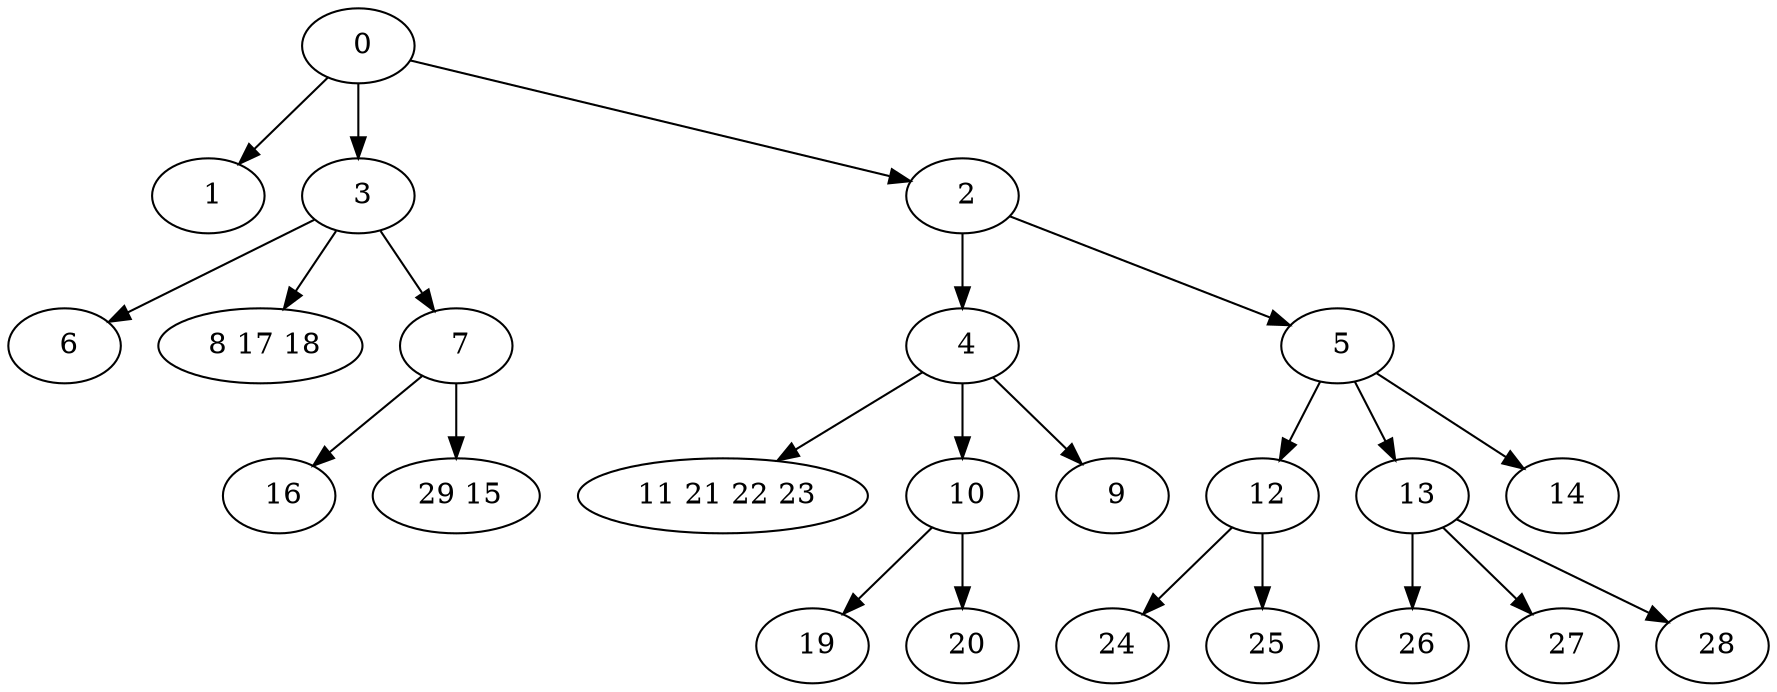 digraph mytree {
" 0" -> " 1";
" 0" -> " 3";
" 0" -> " 2";
" 1";
" 3" -> " 6";
" 3" -> " 8 17 18";
" 3" -> " 7";
" 2" -> " 4";
" 2" -> " 5";
" 4" -> " 11 21 22 23";
" 4" -> " 10";
" 4" -> " 9";
" 5" -> " 12";
" 5" -> " 13";
" 5" -> " 14";
" 24";
" 12" -> " 24";
" 12" -> " 25";
" 6";
" 8 17 18";
" 11 21 22 23";
" 10" -> " 19";
" 10" -> " 20";
" 19";
" 7" -> " 16";
" 7" -> " 29 15";
" 13" -> " 26";
" 13" -> " 27";
" 13" -> " 28";
" 14";
" 16";
" 29 15";
" 25";
" 26";
" 27";
" 28";
" 20";
" 9";
}
